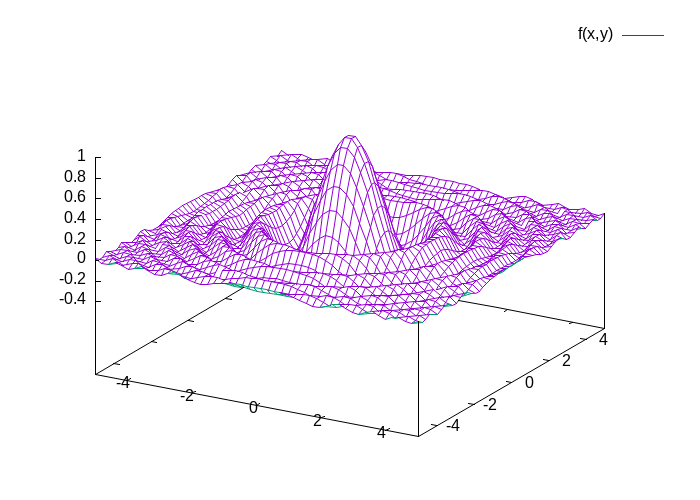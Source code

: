 #!/usr/bin/gnuplot

f(x,y) = cos(x**2 + y**2) /(x**2 + y**2 + 1)

set terminal png size 700, 500
set out "3d_sample.png"

set xrange [-5:5]
set yrange [-5:5]
set hidden3d
set isosample 50,50

splot f(x,y)
